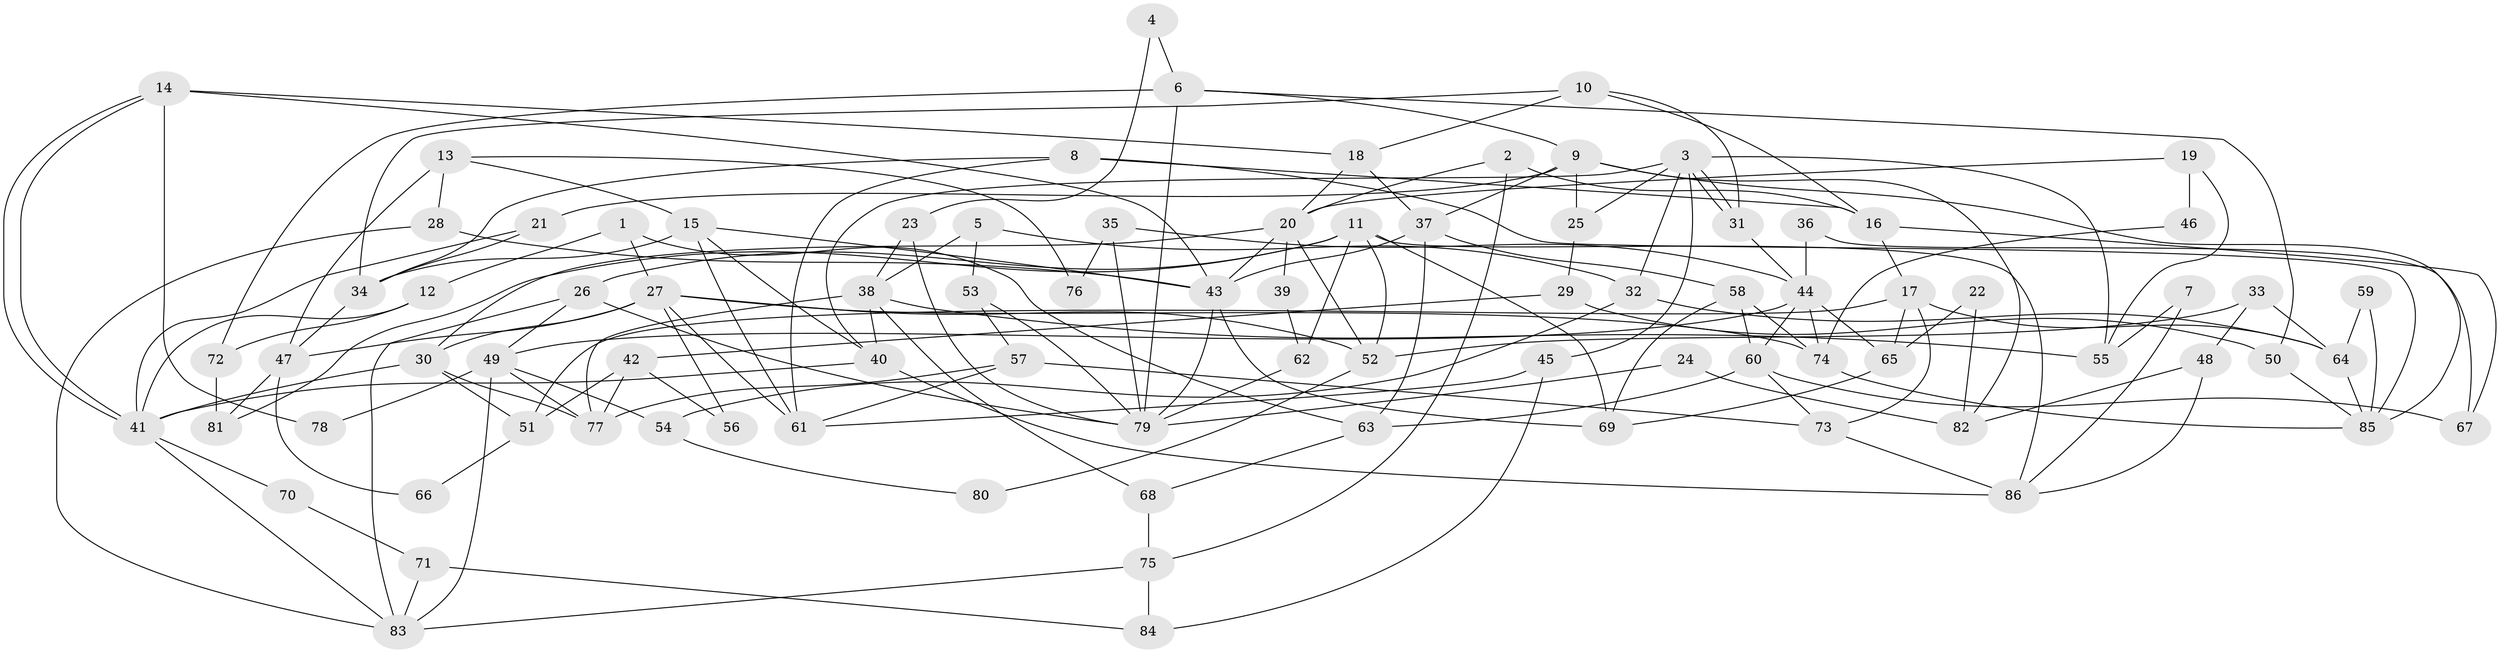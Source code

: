 // Generated by graph-tools (version 1.1) at 2025/36/03/09/25 02:36:14]
// undirected, 86 vertices, 172 edges
graph export_dot {
graph [start="1"]
  node [color=gray90,style=filled];
  1;
  2;
  3;
  4;
  5;
  6;
  7;
  8;
  9;
  10;
  11;
  12;
  13;
  14;
  15;
  16;
  17;
  18;
  19;
  20;
  21;
  22;
  23;
  24;
  25;
  26;
  27;
  28;
  29;
  30;
  31;
  32;
  33;
  34;
  35;
  36;
  37;
  38;
  39;
  40;
  41;
  42;
  43;
  44;
  45;
  46;
  47;
  48;
  49;
  50;
  51;
  52;
  53;
  54;
  55;
  56;
  57;
  58;
  59;
  60;
  61;
  62;
  63;
  64;
  65;
  66;
  67;
  68;
  69;
  70;
  71;
  72;
  73;
  74;
  75;
  76;
  77;
  78;
  79;
  80;
  81;
  82;
  83;
  84;
  85;
  86;
  1 -- 63;
  1 -- 27;
  1 -- 12;
  2 -- 20;
  2 -- 75;
  2 -- 16;
  3 -- 31;
  3 -- 31;
  3 -- 40;
  3 -- 25;
  3 -- 32;
  3 -- 45;
  3 -- 55;
  4 -- 23;
  4 -- 6;
  5 -- 53;
  5 -- 38;
  5 -- 32;
  6 -- 9;
  6 -- 79;
  6 -- 50;
  6 -- 72;
  7 -- 86;
  7 -- 55;
  8 -- 16;
  8 -- 34;
  8 -- 61;
  8 -- 85;
  9 -- 37;
  9 -- 21;
  9 -- 25;
  9 -- 82;
  9 -- 85;
  10 -- 16;
  10 -- 34;
  10 -- 18;
  10 -- 31;
  11 -- 69;
  11 -- 26;
  11 -- 52;
  11 -- 62;
  11 -- 81;
  11 -- 86;
  12 -- 72;
  12 -- 41;
  13 -- 15;
  13 -- 28;
  13 -- 47;
  13 -- 76;
  14 -- 41;
  14 -- 41;
  14 -- 43;
  14 -- 18;
  14 -- 78;
  15 -- 61;
  15 -- 40;
  15 -- 34;
  15 -- 43;
  16 -- 17;
  16 -- 67;
  17 -- 64;
  17 -- 73;
  17 -- 51;
  17 -- 65;
  18 -- 20;
  18 -- 37;
  19 -- 20;
  19 -- 55;
  19 -- 46;
  20 -- 30;
  20 -- 39;
  20 -- 43;
  20 -- 52;
  21 -- 34;
  21 -- 41;
  22 -- 82;
  22 -- 65;
  23 -- 79;
  23 -- 38;
  24 -- 82;
  24 -- 79;
  25 -- 29;
  26 -- 49;
  26 -- 83;
  26 -- 79;
  27 -- 74;
  27 -- 52;
  27 -- 30;
  27 -- 47;
  27 -- 56;
  27 -- 61;
  28 -- 83;
  28 -- 43;
  29 -- 50;
  29 -- 42;
  30 -- 41;
  30 -- 51;
  30 -- 77;
  31 -- 44;
  32 -- 54;
  32 -- 64;
  33 -- 52;
  33 -- 64;
  33 -- 48;
  34 -- 47;
  35 -- 44;
  35 -- 79;
  35 -- 76;
  36 -- 67;
  36 -- 44;
  37 -- 43;
  37 -- 58;
  37 -- 63;
  38 -- 40;
  38 -- 77;
  38 -- 55;
  38 -- 68;
  39 -- 62;
  40 -- 41;
  40 -- 86;
  41 -- 70;
  41 -- 83;
  42 -- 51;
  42 -- 56;
  42 -- 77;
  43 -- 69;
  43 -- 79;
  44 -- 65;
  44 -- 49;
  44 -- 60;
  44 -- 74;
  45 -- 61;
  45 -- 84;
  46 -- 74;
  47 -- 66;
  47 -- 81;
  48 -- 86;
  48 -- 82;
  49 -- 77;
  49 -- 54;
  49 -- 78;
  49 -- 83;
  50 -- 85;
  51 -- 66;
  52 -- 80;
  53 -- 57;
  53 -- 79;
  54 -- 80;
  57 -- 61;
  57 -- 77;
  57 -- 73;
  58 -- 74;
  58 -- 60;
  58 -- 69;
  59 -- 64;
  59 -- 85;
  60 -- 63;
  60 -- 67;
  60 -- 73;
  62 -- 79;
  63 -- 68;
  64 -- 85;
  65 -- 69;
  68 -- 75;
  70 -- 71;
  71 -- 84;
  71 -- 83;
  72 -- 81;
  73 -- 86;
  74 -- 85;
  75 -- 83;
  75 -- 84;
}
